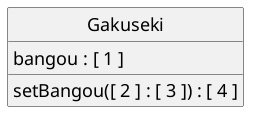 @startuml
skinparam classAttributeIconSize 0
skinparam monochrome true
skinparam classFontSize 18
skinparam classFontName Menlo
skinparam classAttributeFontSize 18
skinparam classAttributeFontName Menlo
skinparam shadowing false

hide circle

class Gakuseki {
bangou : [ 1 ]
setBangou([ 2 ] : [ 3 ]) : [ 4 ]
}
@enduml